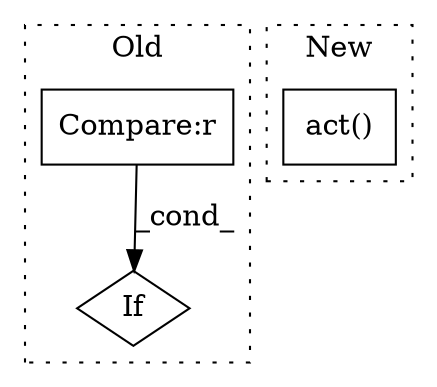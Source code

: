 digraph G {
subgraph cluster0 {
1 [label="If" a="96" s="3142" l="3" shape="diamond"];
3 [label="Compare:r" a="40" s="3145" l="13" shape="box"];
label = "Old";
style="dotted";
}
subgraph cluster1 {
2 [label="act()" a="75" s="961,997" l="15,1" shape="box"];
label = "New";
style="dotted";
}
3 -> 1 [label="_cond_"];
}